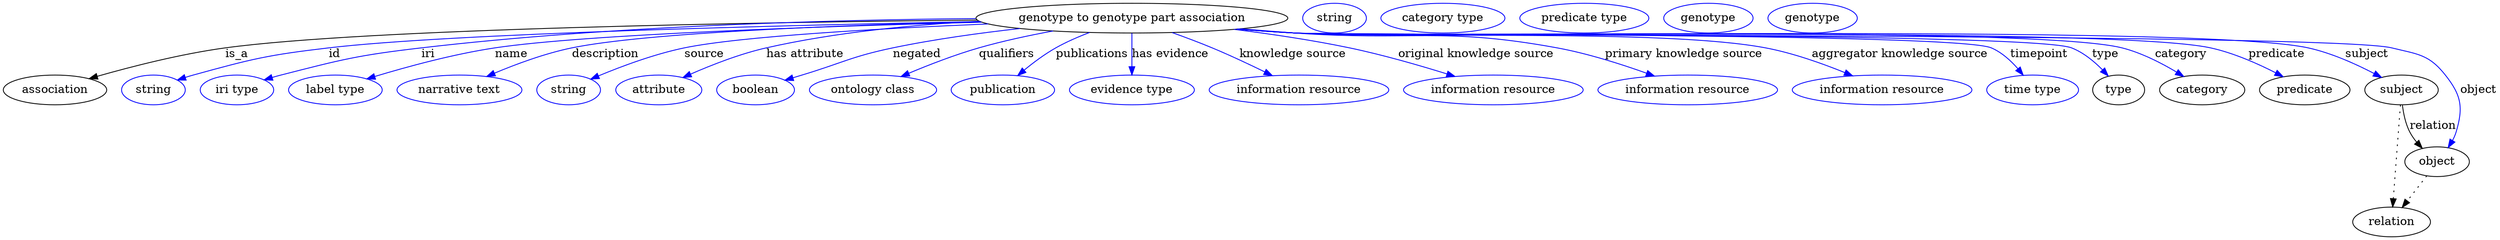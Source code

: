 digraph {
	graph [bb="0,0,3012.4,283"];
	node [label="\N"];
	"genotype to genotype part association"	[height=0.5,
		label="genotype to genotype part association",
		pos="1362.4,265",
		width=5.2356];
	association	[height=0.5,
		pos="62.394,178",
		width=1.7332];
	"genotype to genotype part association" -> association	[label=is_a,
		lp="282.39,221.5",
		pos="e,103.35,191.59 1175.5,262.67 910.2,259.98 437.92,252.03 268.39,229 214.66,221.7 154.54,206.24 113.18,194.43"];
	id	[color=blue,
		height=0.5,
		label=string,
		pos="181.39,178",
		width=1.0652];
	"genotype to genotype part association" -> id	[color=blue,
		label=id,
		lp="400.39,221.5",
		pos="e,210.37,190.01 1178.7,260.92 941.06,256.32 540.1,246.29 393.39,229 319.56,220.3 301.06,215.79 229.39,196 226.28,195.14 223.08,194.18 \
219.89,193.17",
		style=solid];
	iri	[color=blue,
		height=0.5,
		label="iri type",
		pos="282.39,178",
		width=1.2277];
	"genotype to genotype part association" -> iri	[color=blue,
		label=iri,
		lp="512.39,221.5",
		pos="e,315.3,190.21 1173.9,264.53 999.59,263.07 733.71,255.91 504.39,229 428.39,220.08 409.51,215.05 335.39,196 332.02,195.13 328.54,\
194.17 325.05,193.16",
		style=solid];
	name	[color=blue,
		height=0.5,
		label="label type",
		pos="401.39,178",
		width=1.5707];
	"genotype to genotype part association" -> name	[color=blue,
		label=name,
		lp="613.39,221.5",
		pos="e,439.52,191.46 1180.9,260.12 989.92,255.25 702.33,245.48 593.39,229 543.53,221.46 487.9,206.19 449.41,194.5",
		style=solid];
	description	[color=blue,
		height=0.5,
		label="narrative text",
		pos="551.39,178",
		width=2.0943];
	"genotype to genotype part association" -> description	[color=blue,
		label=description,
		lp="726.89,221.5",
		pos="e,584.13,194.32 1179,260.73 1011.6,256.61 776.96,247.66 686.39,229 654.24,222.37 619.53,209.38 593.37,198.3",
		style=solid];
	source	[color=blue,
		height=0.5,
		label=string,
		pos="683.39,178",
		width=1.0652];
	"genotype to genotype part association" -> source	[color=blue,
		label=source,
		lp="845.39,221.5",
		pos="e,709.97,191.19 1188.2,258.05 1057.2,252.58 889.05,243.15 821.39,229 785.74,221.55 746.88,206.83 719.5,195.28",
		style=solid];
	"has attribute"	[color=blue,
		height=0.5,
		label=attribute,
		pos="791.39,178",
		width=1.4443];
	"genotype to genotype part association" -> "has attribute"	[color=blue,
		label="has attribute",
		lp="967.39,221.5",
		pos="e,820.34,193.03 1177.8,261.33 1097.9,257.12 1003.7,248.01 920.39,229 888.83,221.8 854.75,208.32 829.54,197.17",
		style=solid];
	negated	[color=blue,
		height=0.5,
		label=boolean,
		pos="908.39,178",
		width=1.2999];
	"genotype to genotype part association" -> negated	[color=blue,
		label=negated,
		lp="1102.4,221.5",
		pos="e,943.59,189.93 1227.1,252.45 1178.3,247.02 1123.1,239.39 1073.4,229 1023.4,218.56 1012.2,210.87 963.39,196 960.09,194.99 956.68,\
193.95 953.25,192.9",
		style=solid];
	qualifiers	[color=blue,
		height=0.5,
		label="ontology class",
		pos="1049.4,178",
		width=2.1304];
	"genotype to genotype part association" -> qualifiers	[color=blue,
		label=qualifiers,
		lp="1210.9,221.5",
		pos="e,1083.3,194.24 1267,249.45 1238,244.08 1206.1,237.26 1177.4,229 1148.5,220.71 1117.1,208.5 1092.7,198.21",
		style=solid];
	publications	[color=blue,
		height=0.5,
		label=publication,
		pos="1206.4,178",
		width=1.7332];
	"genotype to genotype part association" -> publications	[color=blue,
		label=publications,
		lp="1314.4,221.5",
		pos="e,1224.4,195.45 1311,247.56 1297.4,242.39 1283,236.13 1270.4,229 1257,221.42 1243.3,211.19 1232.1,201.95",
		style=solid];
	"has evidence"	[color=blue,
		height=0.5,
		label="evidence type",
		pos="1362.4,178",
		width=2.0943];
	"genotype to genotype part association" -> "has evidence"	[color=blue,
		label="has evidence",
		lp="1408.9,221.5",
		pos="e,1362.4,196.18 1362.4,246.8 1362.4,235.16 1362.4,219.55 1362.4,206.24",
		style=solid];
	"knowledge source"	[color=blue,
		height=0.5,
		label="information resource",
		pos="1564.4,178",
		width=3.015];
	"genotype to genotype part association" -> "knowledge source"	[color=blue,
		label="knowledge source",
		lp="1556.9,221.5",
		pos="e,1532.1,195.37 1411.1,247.48 1426.7,241.92 1443.9,235.48 1459.4,229 1480.7,220.11 1503.9,209.19 1523.1,199.83",
		style=solid];
	"original knowledge source"	[color=blue,
		height=0.5,
		label="information resource",
		pos="1799.4,178",
		width=3.015];
	"genotype to genotype part association" -> "original knowledge source"	[color=blue,
		label="original knowledge source",
		lp="1778.4,221.5",
		pos="e,1753,194.37 1485.8,251.39 1530.1,245.86 1580.2,238.45 1625.4,229 1665.3,220.66 1709.4,207.94 1743.3,197.41",
		style=solid];
	"primary knowledge source"	[color=blue,
		height=0.5,
		label="information resource",
		pos="2034.4,178",
		width=3.015];
	"genotype to genotype part association" -> "primary knowledge source"	[color=blue,
		label="primary knowledge source",
		lp="2029.4,221.5",
		pos="e,1994.2,194.8 1494.4,252.13 1516.4,250.31 1539.1,248.52 1560.4,247 1700.7,236.98 1738,254.42 1876.4,229 1913.4,222.2 1953.9,209.29 \
1984.6,198.29",
		style=solid];
	"aggregator knowledge source"	[color=blue,
		height=0.5,
		label="information resource",
		pos="2269.4,178",
		width=3.015];
	"genotype to genotype part association" -> "aggregator knowledge source"	[color=blue,
		label="aggregator knowledge source",
		lp="2290.9,221.5",
		pos="e,2233.7,195.12 1491.7,251.88 1514.6,250.03 1538.2,248.3 1560.4,247 1686.5,239.6 2004.3,252.38 2128.4,229 2161.5,222.76 2197.3,210.01 \
2224.5,198.95",
		style=solid];
	timepoint	[color=blue,
		height=0.5,
		label="time type",
		pos="2451.4,178",
		width=1.5346];
	"genotype to genotype part association" -> timepoint	[color=blue,
		label=timepoint,
		lp="2459.4,221.5",
		pos="e,2440,195.84 1490.7,251.78 1513.8,249.91 1537.8,248.21 1560.4,247 1607.1,244.5 2358.4,247.34 2401.4,229 2413.9,223.65 2425,213.55 \
2433.5,203.82",
		style=solid];
	type	[height=0.5,
		pos="2555.4,178",
		width=0.86659];
	"genotype to genotype part association" -> type	[color=blue,
		label=type,
		lp="2539.4,221.5",
		pos="e,2542.8,194.92 1490.4,251.76 1513.7,249.89 1537.7,248.19 1560.4,247 1612.4,244.27 2449.8,247.83 2498.4,229 2512.7,223.47 2525.7,\
212.64 2535.8,202.47",
		style=solid];
	category	[height=0.5,
		pos="2656.4,178",
		width=1.4263];
	"genotype to genotype part association" -> category	[color=blue,
		label=category,
		lp="2630.9,221.5",
		pos="e,2634.1,194.29 1490.1,251.76 1513.5,249.88 1537.7,248.18 1560.4,247 1671.3,241.25 2451.7,256.14 2559.4,229 2582.9,223.07 2607.2,\
210.56 2625.6,199.54",
		style=solid];
	predicate	[height=0.5,
		pos="2780.4,178",
		width=1.5165];
	"genotype to genotype part association" -> predicate	[color=blue,
		label=predicate,
		lp="2746.4,221.5",
		pos="e,2754.2,194.06 1490.1,251.72 1513.5,249.85 1537.7,248.16 1560.4,247 1683.1,240.74 2546.3,255.2 2666.4,229 2694.1,222.95 2723.4,\
209.96 2745.3,198.74",
		style=solid];
	subject	[height=0.5,
		pos="2897.4,178",
		width=1.2277];
	"genotype to genotype part association" -> subject	[color=blue,
		label=subject,
		lp="2855.4,221.5",
		pos="e,2873.2,193.12 1489.9,251.72 1513.3,249.84 1537.6,248.15 1560.4,247 1696.2,240.18 2651.5,258.1 2784.4,229 2812.6,222.81 2842.5,\
209.29 2864.4,197.86",
		style=solid];
	object	[height=0.5,
		pos="2940.4,91",
		width=1.0832];
	"genotype to genotype part association" -> object	[color=blue,
		label=object,
		lp="2990.4,178",
		pos="e,2953.8,108.09 1489.6,251.72 1513.1,249.83 1537.5,248.14 1560.4,247 1633.9,243.35 2813.9,246.62 2885.4,229 2916.9,221.25 2930.3,\
221.42 2950.4,196 2969.7,171.51 2972.3,156.9 2963.4,127 2962.4,123.55 2960.9,120.13 2959.1,116.85",
		style=solid];
	association_type	[color=blue,
		height=0.5,
		label=string,
		pos="1607.4,265",
		width=1.0652];
	association_category	[color=blue,
		height=0.5,
		label="category type",
		pos="1738.4,265",
		width=2.0762];
	"genotype to genotype part association_predicate"	[color=blue,
		height=0.5,
		label="predicate type",
		pos="1909.4,265",
		width=2.1665];
	subject -> object	[label=relation,
		lp="2935.4,134.5",
		pos="e,2922.5,107.23 2898.5,159.55 2899.7,149.57 2902.2,137.07 2907.4,127 2909.6,122.68 2912.5,118.52 2915.7,114.66"];
	relation	[height=0.5,
		pos="2885.4,18",
		width=1.2999];
	subject -> relation	[pos="e,2886.7,36.188 2896.1,159.79 2894,132.48 2890,78.994 2887.5,46.38",
		style=dotted];
	"genotype to genotype part association_subject"	[color=blue,
		height=0.5,
		label=genotype,
		pos="2059.4,265",
		width=1.4985];
	object -> relation	[pos="e,2898.2,35.54 2927.9,73.889 2921,64.939 2912.2,53.617 2904.4,43.584",
		style=dotted];
	"genotype to genotype part association_object"	[color=blue,
		height=0.5,
		label=genotype,
		pos="2185.4,265",
		width=1.4985];
}
